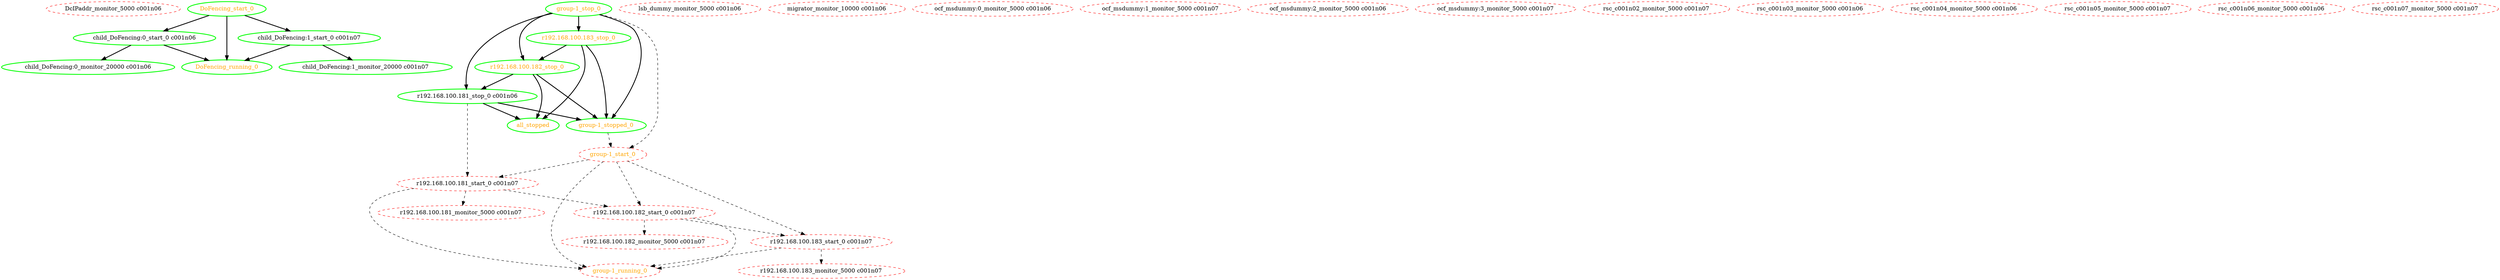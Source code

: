  digraph "g" {
"DcIPaddr_monitor_5000 c001n06" [ style=dashed color="red" fontcolor="black"  ]
"DoFencing_running_0" [ style=bold color="green" fontcolor="orange" ]
"DoFencing_start_0" -> "DoFencing_running_0" [ style = bold]
"DoFencing_start_0" -> "child_DoFencing:0_start_0 c001n06" [ style = bold]
"DoFencing_start_0" -> "child_DoFencing:1_start_0 c001n07" [ style = bold]
"DoFencing_start_0" [ style=bold color="green" fontcolor="orange" ]
"all_stopped" [ style=bold color="green" fontcolor="orange"  ]
"child_DoFencing:0_monitor_20000 c001n06" [ style=bold color="green" fontcolor="black" ]
"child_DoFencing:0_start_0 c001n06" -> "DoFencing_running_0" [ style = bold]
"child_DoFencing:0_start_0 c001n06" -> "child_DoFencing:0_monitor_20000 c001n06" [ style = bold]
"child_DoFencing:0_start_0 c001n06" [ style=bold color="green" fontcolor="black" ]
"child_DoFencing:1_monitor_20000 c001n07" [ style=bold color="green" fontcolor="black" ]
"child_DoFencing:1_start_0 c001n07" -> "DoFencing_running_0" [ style = bold]
"child_DoFencing:1_start_0 c001n07" -> "child_DoFencing:1_monitor_20000 c001n07" [ style = bold]
"child_DoFencing:1_start_0 c001n07" [ style=bold color="green" fontcolor="black" ]
"group-1_running_0" [ style=dashed color="red" fontcolor="orange"  ]
"group-1_start_0" -> "group-1_running_0" [ style = dashed]
"group-1_start_0" -> "r192.168.100.181_start_0 c001n07" [ style = dashed]
"group-1_start_0" -> "r192.168.100.182_start_0 c001n07" [ style = dashed]
"group-1_start_0" -> "r192.168.100.183_start_0 c001n07" [ style = dashed]
"group-1_start_0" [ style=dashed color="red" fontcolor="orange"  ]
"group-1_stop_0" -> "group-1_start_0" [ style = dashed]
"group-1_stop_0" -> "group-1_stopped_0" [ style = bold]
"group-1_stop_0" -> "r192.168.100.181_stop_0 c001n06" [ style = bold]
"group-1_stop_0" -> "r192.168.100.182_stop_0" [ style = bold]
"group-1_stop_0" -> "r192.168.100.183_stop_0" [ style = bold]
"group-1_stop_0" [ style=bold color="green" fontcolor="orange" ]
"group-1_stopped_0" -> "group-1_start_0" [ style = dashed]
"group-1_stopped_0" [ style=bold color="green" fontcolor="orange" ]
"lsb_dummy_monitor_5000 c001n06" [ style=dashed color="red" fontcolor="black"  ]
"migrator_monitor_10000 c001n06" [ style=dashed color="red" fontcolor="black"  ]
"ocf_msdummy:0_monitor_5000 c001n06" [ style=dashed color="red" fontcolor="black"  ]
"ocf_msdummy:1_monitor_5000 c001n07" [ style=dashed color="red" fontcolor="black"  ]
"ocf_msdummy:2_monitor_5000 c001n06" [ style=dashed color="red" fontcolor="black"  ]
"ocf_msdummy:3_monitor_5000 c001n07" [ style=dashed color="red" fontcolor="black"  ]
"r192.168.100.181_monitor_5000 c001n07" [ style=dashed color="red" fontcolor="black"  ]
"r192.168.100.181_start_0 c001n07" -> "group-1_running_0" [ style = dashed]
"r192.168.100.181_start_0 c001n07" -> "r192.168.100.181_monitor_5000 c001n07" [ style = dashed]
"r192.168.100.181_start_0 c001n07" -> "r192.168.100.182_start_0 c001n07" [ style = dashed]
"r192.168.100.181_start_0 c001n07" [ style=dashed color="red" fontcolor="black"  ]
"r192.168.100.181_stop_0 c001n06" -> "all_stopped" [ style = bold]
"r192.168.100.181_stop_0 c001n06" -> "group-1_stopped_0" [ style = bold]
"r192.168.100.181_stop_0 c001n06" -> "r192.168.100.181_start_0 c001n07" [ style = dashed]
"r192.168.100.181_stop_0 c001n06" [ style=bold color="green" fontcolor="black" ]
"r192.168.100.182_monitor_5000 c001n07" [ style=dashed color="red" fontcolor="black"  ]
"r192.168.100.182_start_0 c001n07" -> "group-1_running_0" [ style = dashed]
"r192.168.100.182_start_0 c001n07" -> "r192.168.100.182_monitor_5000 c001n07" [ style = dashed]
"r192.168.100.182_start_0 c001n07" -> "r192.168.100.183_start_0 c001n07" [ style = dashed]
"r192.168.100.182_start_0 c001n07" [ style=dashed color="red" fontcolor="black"  ]
"r192.168.100.182_stop_0" -> "all_stopped" [ style = bold]
"r192.168.100.182_stop_0" -> "group-1_stopped_0" [ style = bold]
"r192.168.100.182_stop_0" -> "r192.168.100.181_stop_0 c001n06" [ style = bold]
"r192.168.100.182_stop_0" [ style=bold color="green" fontcolor="orange"  ]
"r192.168.100.183_monitor_5000 c001n07" [ style=dashed color="red" fontcolor="black"  ]
"r192.168.100.183_start_0 c001n07" -> "group-1_running_0" [ style = dashed]
"r192.168.100.183_start_0 c001n07" -> "r192.168.100.183_monitor_5000 c001n07" [ style = dashed]
"r192.168.100.183_start_0 c001n07" [ style=dashed color="red" fontcolor="black"  ]
"r192.168.100.183_stop_0" -> "all_stopped" [ style = bold]
"r192.168.100.183_stop_0" -> "group-1_stopped_0" [ style = bold]
"r192.168.100.183_stop_0" -> "r192.168.100.182_stop_0" [ style = bold]
"r192.168.100.183_stop_0" [ style=bold color="green" fontcolor="orange"  ]
"rsc_c001n02_monitor_5000 c001n07" [ style=dashed color="red" fontcolor="black"  ]
"rsc_c001n03_monitor_5000 c001n06" [ style=dashed color="red" fontcolor="black"  ]
"rsc_c001n04_monitor_5000 c001n06" [ style=dashed color="red" fontcolor="black"  ]
"rsc_c001n05_monitor_5000 c001n07" [ style=dashed color="red" fontcolor="black"  ]
"rsc_c001n06_monitor_5000 c001n06" [ style=dashed color="red" fontcolor="black"  ]
"rsc_c001n07_monitor_5000 c001n07" [ style=dashed color="red" fontcolor="black"  ]
}

